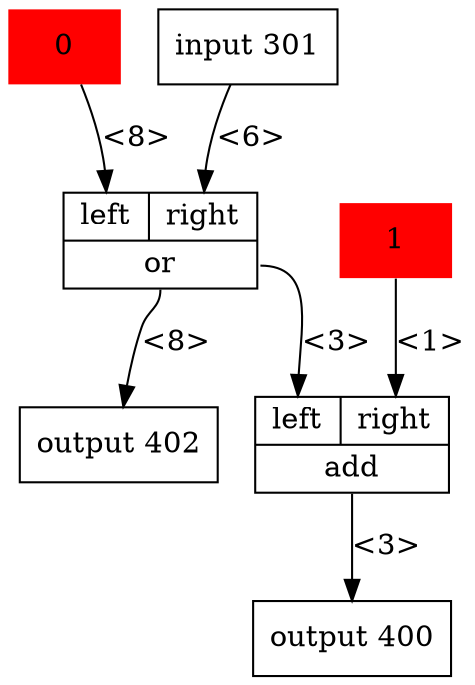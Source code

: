 digraph packetarc {
node [shape=record];
in_301 [label="input 301"];
c_201 [label="0" shape=plaintext color="red" style="filled"];
c_200 [label="1" shape=plaintext color="red" style="filled"];
out_402 [label="output 402"];
out_400 [label="output 400"];
opor_101 [label="{{<left> left | <right> right} | <out> or}" debug="25454 1"];
opadd_102 [label="{{<left> left | <right> right} | <out> add}" debug="25454 1"];
in_301->opor_101:right[label="<6>"];
c_200->opadd_102:right[label="<1>"];
opor_101:out->out_402[label="<8>"];
opadd_102:out->out_400[label="<3>"];
c_201->opor_101:left[label="<8>"];
opor_101:out->opadd_102:left[label="<3>"];
}
